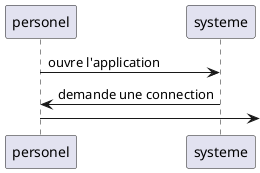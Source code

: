 @startuml
personel->systeme: ouvre l'application
systeme->personel: demande une connection
personel->

@enduml